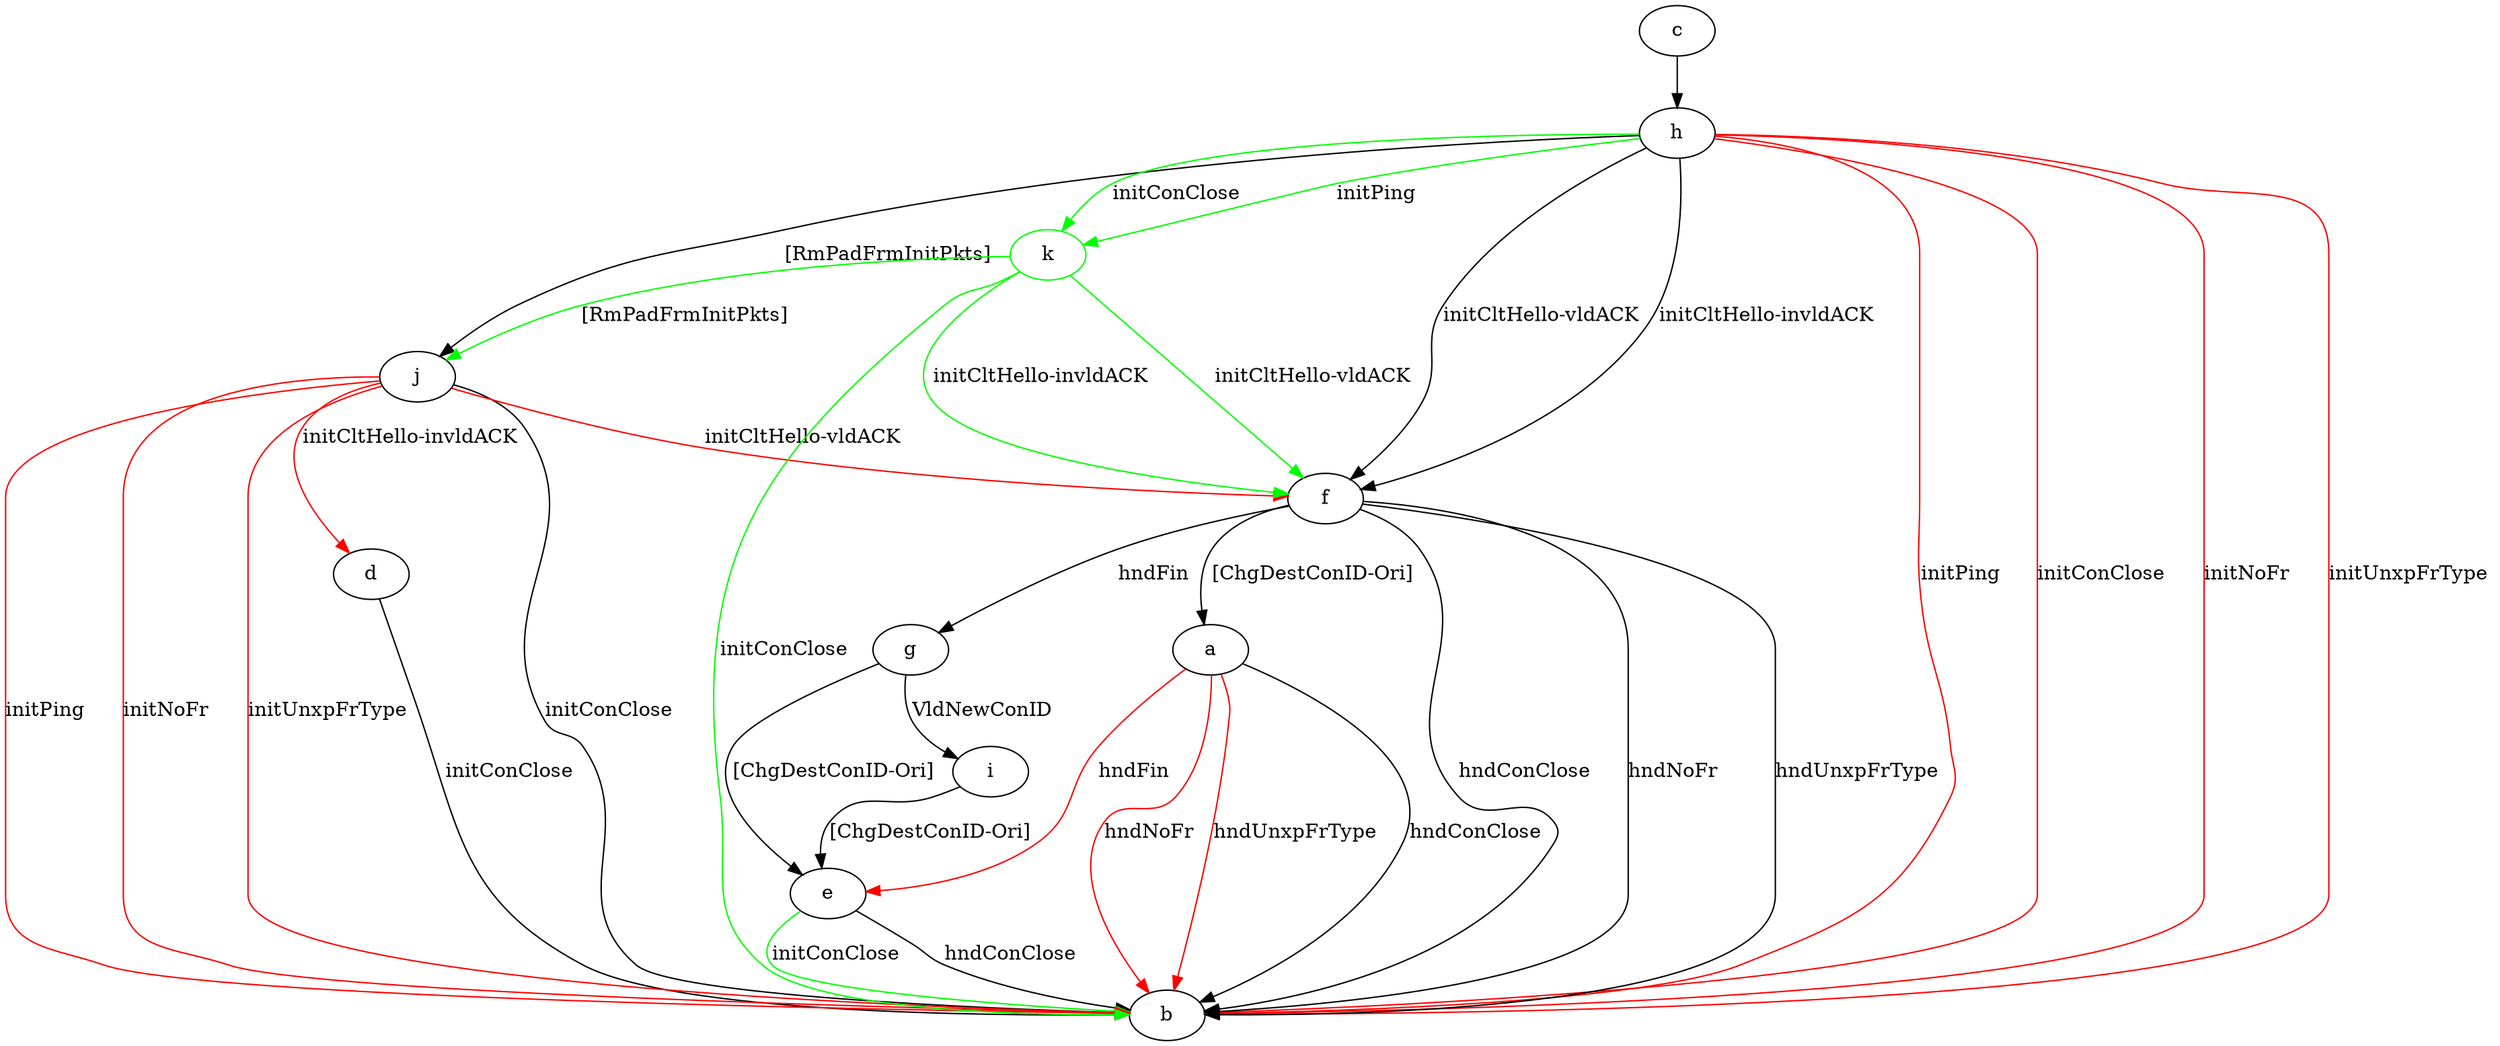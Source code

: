 digraph "" {
	a -> b	[key=0,
		label="hndConClose "];
	a -> b	[key=1,
		color=red,
		label="hndNoFr "];
	a -> b	[key=2,
		color=red,
		label="hndUnxpFrType "];
	a -> e	[key=0,
		color=red,
		label="hndFin "];
	c -> h	[key=0];
	d -> b	[key=0,
		label="initConClose "];
	e -> b	[key=0,
		label="hndConClose "];
	e -> b	[key=1,
		color=green,
		label="initConClose "];
	f -> a	[key=0,
		label="[ChgDestConID-Ori] "];
	f -> b	[key=0,
		label="hndConClose "];
	f -> b	[key=1,
		label="hndNoFr "];
	f -> b	[key=2,
		label="hndUnxpFrType "];
	f -> g	[key=0,
		label="hndFin "];
	g -> e	[key=0,
		label="[ChgDestConID-Ori] "];
	g -> i	[key=0,
		label="VldNewConID "];
	h -> b	[key=0,
		color=red,
		label="initPing "];
	h -> b	[key=1,
		color=red,
		label="initConClose "];
	h -> b	[key=2,
		color=red,
		label="initNoFr "];
	h -> b	[key=3,
		color=red,
		label="initUnxpFrType "];
	h -> f	[key=0,
		label="initCltHello-vldACK "];
	h -> f	[key=1,
		label="initCltHello-invldACK "];
	h -> j	[key=0,
		label="[RmPadFrmInitPkts] "];
	k	[color=green];
	h -> k	[key=0,
		color=green,
		label="initPing "];
	h -> k	[key=1,
		color=green,
		label="initConClose "];
	i -> e	[key=0,
		label="[ChgDestConID-Ori] "];
	j -> b	[key=0,
		label="initConClose "];
	j -> b	[key=1,
		color=red,
		label="initPing "];
	j -> b	[key=2,
		color=red,
		label="initNoFr "];
	j -> b	[key=3,
		color=red,
		label="initUnxpFrType "];
	j -> d	[key=0,
		color=red,
		label="initCltHello-invldACK "];
	j -> f	[key=0,
		color=red,
		label="initCltHello-vldACK "];
	k -> b	[key=0,
		color=green,
		label="initConClose "];
	k -> f	[key=0,
		color=green,
		label="initCltHello-vldACK "];
	k -> f	[key=1,
		color=green,
		label="initCltHello-invldACK "];
	k -> j	[key=0,
		color=green,
		label="[RmPadFrmInitPkts] "];
}
